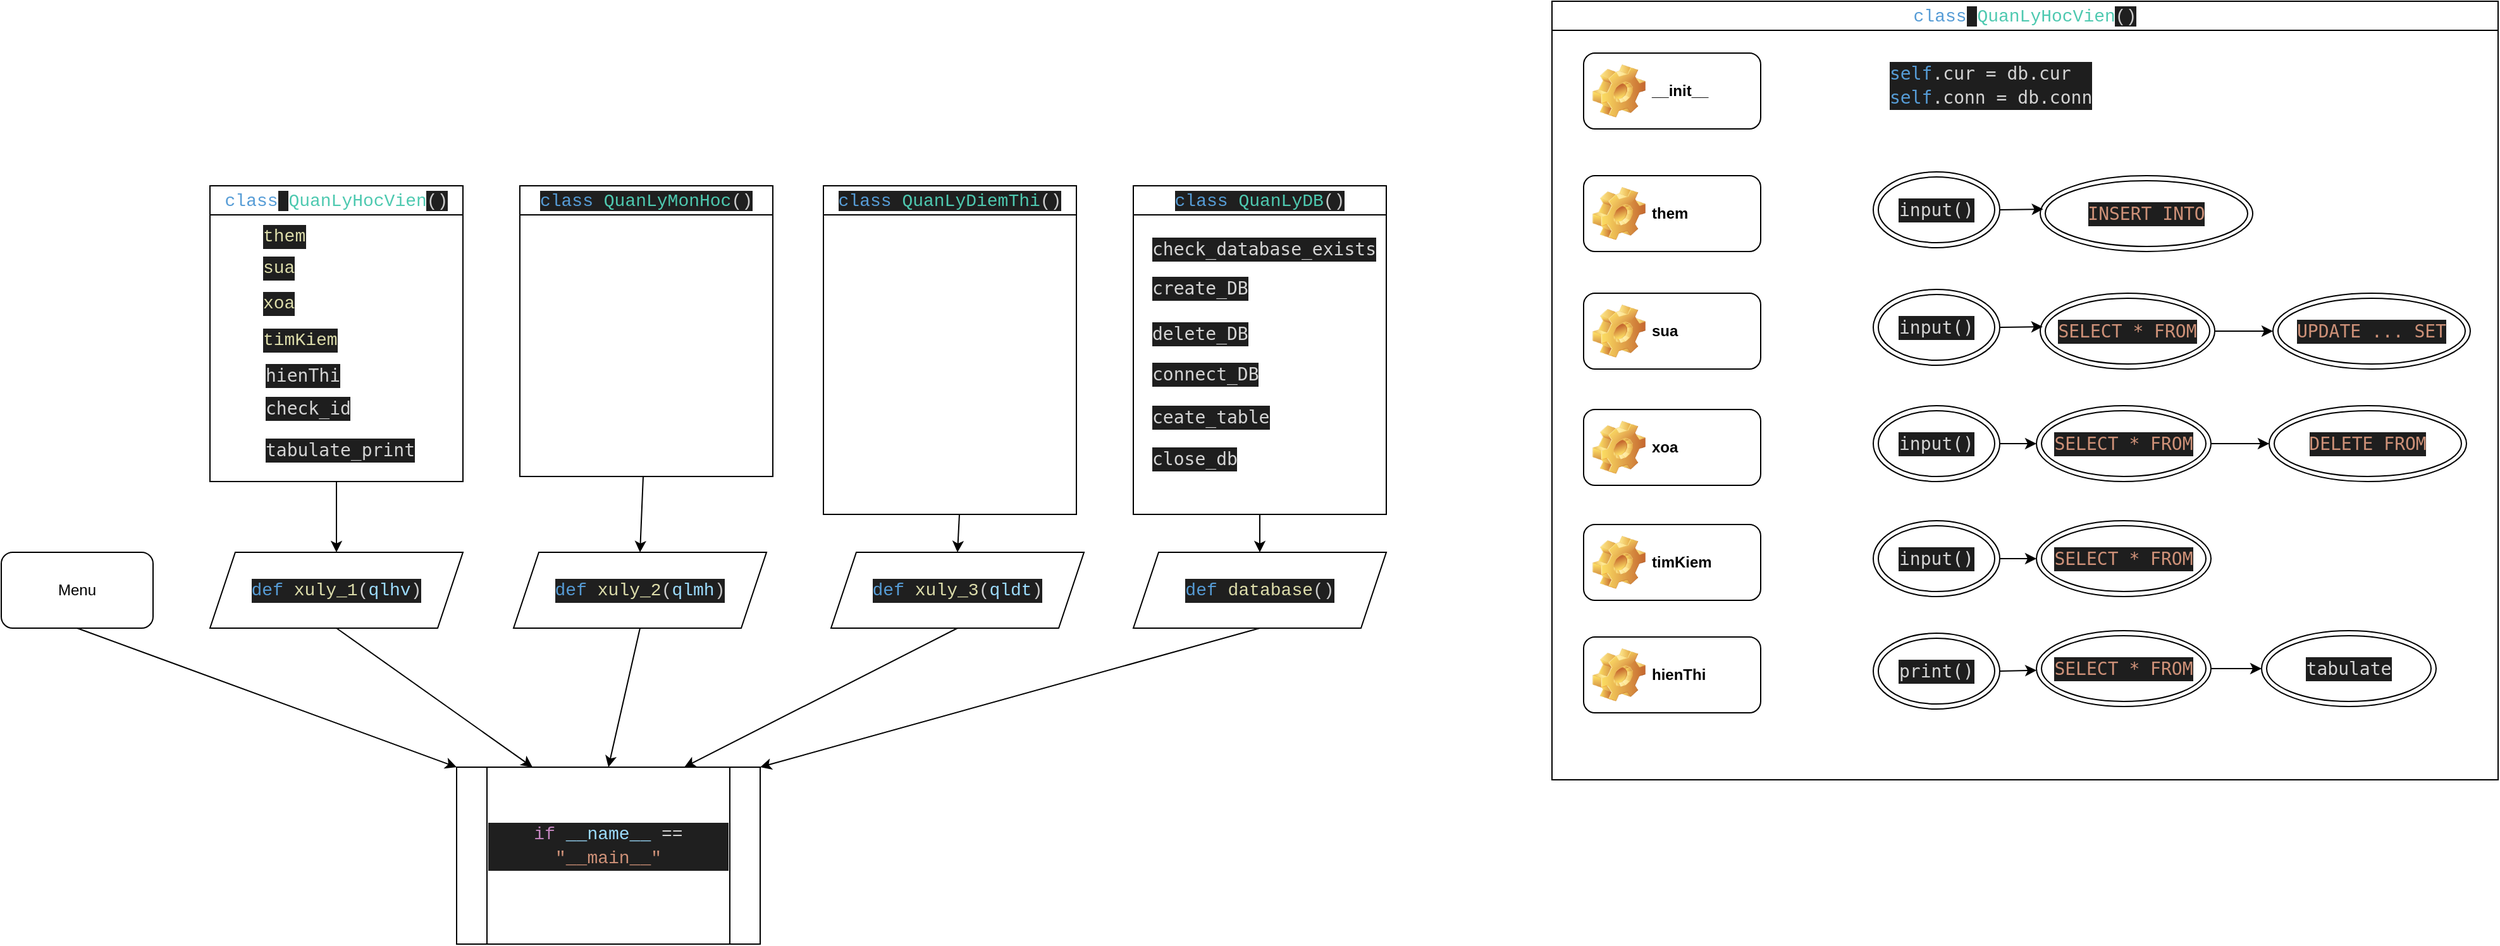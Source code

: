 <mxfile>
    <diagram id="m5wGgOUBhGmrIuKZJx07" name="Page-1">
        <mxGraphModel dx="571" dy="654" grid="0" gridSize="10" guides="1" tooltips="1" connect="1" arrows="1" fold="1" page="1" pageScale="1" pageWidth="1100" pageHeight="1700" math="0" shadow="0">
            <root>
                <mxCell id="0"/>
                <mxCell id="1" parent="0"/>
                <mxCell id="46" style="edgeStyle=none;html=1;exitX=0.5;exitY=1;exitDx=0;exitDy=0;entryX=0;entryY=0;entryDx=0;entryDy=0;" parent="1" source="2" target="45" edge="1">
                    <mxGeometry relative="1" as="geometry"/>
                </mxCell>
                <mxCell id="2" value="Menu" style="rounded=1;whiteSpace=wrap;html=1;" parent="1" vertex="1">
                    <mxGeometry y="448" width="120" height="60" as="geometry"/>
                </mxCell>
                <mxCell id="11" value="&lt;span style=&quot;font-family: Consolas, &amp;quot;Courier New&amp;quot;, monospace; font-size: 14px; font-weight: 400; color: rgb(86, 156, 214);&quot;&gt;class&lt;/span&gt;&lt;span style=&quot;color: rgb(204, 204, 204); font-family: Consolas, &amp;quot;Courier New&amp;quot;, monospace; font-size: 14px; font-weight: 400; background-color: rgb(31, 31, 31);&quot;&gt;&amp;nbsp;&lt;/span&gt;&lt;span style=&quot;font-family: Consolas, &amp;quot;Courier New&amp;quot;, monospace; font-size: 14px; font-weight: 400; color: rgb(78, 201, 176);&quot;&gt;QuanLyHocVien&lt;/span&gt;&lt;span style=&quot;color: rgb(204, 204, 204); font-family: Consolas, &amp;quot;Courier New&amp;quot;, monospace; font-size: 14px; font-weight: 400; background-color: rgb(31, 31, 31);&quot;&gt;()&lt;/span&gt;" style="swimlane;whiteSpace=wrap;html=1;" parent="1" vertex="1">
                    <mxGeometry x="165" y="158" width="200" height="233.995" as="geometry"/>
                </mxCell>
                <mxCell id="38" value="&lt;div style=&quot;color: rgb(204, 204, 204); background-color: rgb(31, 31, 31); font-family: Consolas, &amp;quot;Courier New&amp;quot;, monospace; font-weight: normal; font-size: 14px; line-height: 19px;&quot;&gt;&lt;div&gt;&lt;span style=&quot;color: #dcdcaa;&quot;&gt;them&lt;/span&gt;&lt;/div&gt;&lt;/div&gt;" style="text;whiteSpace=wrap;html=1;" parent="11" vertex="1">
                    <mxGeometry x="40" y="24" width="60" height="40" as="geometry"/>
                </mxCell>
                <mxCell id="39" value="&lt;div style=&quot;color: rgb(204, 204, 204); background-color: rgb(31, 31, 31); font-family: Consolas, &amp;quot;Courier New&amp;quot;, monospace; font-weight: normal; font-size: 14px; line-height: 19px;&quot;&gt;&lt;div&gt;&lt;span style=&quot;color: #dcdcaa;&quot;&gt;sua&lt;/span&gt;&lt;/div&gt;&lt;/div&gt;" style="text;whiteSpace=wrap;html=1;" parent="11" vertex="1">
                    <mxGeometry x="40" y="49" width="60" height="40" as="geometry"/>
                </mxCell>
                <mxCell id="40" value="&lt;div style=&quot;color: rgb(204, 204, 204); background-color: rgb(31, 31, 31); font-family: Consolas, &amp;quot;Courier New&amp;quot;, monospace; font-weight: normal; font-size: 14px; line-height: 19px;&quot;&gt;&lt;div&gt;&lt;span style=&quot;color: #dcdcaa;&quot;&gt;xoa&lt;/span&gt;&lt;/div&gt;&lt;/div&gt;" style="text;whiteSpace=wrap;html=1;" parent="11" vertex="1">
                    <mxGeometry x="40" y="77" width="60" height="40" as="geometry"/>
                </mxCell>
                <mxCell id="41" value="&lt;div style=&quot;color: rgb(204, 204, 204); background-color: rgb(31, 31, 31); font-family: Consolas, &amp;quot;Courier New&amp;quot;, monospace; font-weight: normal; font-size: 14px; line-height: 19px;&quot;&gt;&lt;div&gt;&lt;span style=&quot;color: #dcdcaa;&quot;&gt;timKiem&lt;/span&gt;&lt;/div&gt;&lt;/div&gt;" style="text;whiteSpace=wrap;html=1;" parent="11" vertex="1">
                    <mxGeometry x="40" y="106" width="90" height="40" as="geometry"/>
                </mxCell>
                <mxCell id="384" value="&lt;div style=&quot;color: rgb(212, 212, 212); background-color: rgb(30, 30, 30); font-family: &amp;quot;Droid Sans Mono&amp;quot;, &amp;quot;monospace&amp;quot;, monospace; font-weight: normal; font-size: 14px; line-height: 19px;&quot;&gt;&lt;div&gt;&lt;span style=&quot;color: #d4d4d4;&quot;&gt;check_id&lt;/span&gt;&lt;/div&gt;&lt;/div&gt;" style="text;whiteSpace=wrap;html=1;" vertex="1" parent="11">
                    <mxGeometry x="41.504" y="159.997" width="95" height="41" as="geometry"/>
                </mxCell>
                <mxCell id="385" value="&lt;div style=&quot;color: rgb(212, 212, 212); background-color: rgb(30, 30, 30); font-family: &amp;quot;Droid Sans Mono&amp;quot;, &amp;quot;monospace&amp;quot;, monospace; font-weight: normal; font-size: 14px; line-height: 19px;&quot;&gt;&lt;div&gt;&lt;span style=&quot;color: #d4d4d4;&quot;&gt;hienThi&lt;/span&gt;&lt;/div&gt;&lt;/div&gt;" style="text;whiteSpace=wrap;html=1;" vertex="1" parent="11">
                    <mxGeometry x="41.5" y="134.001" width="87" height="41" as="geometry"/>
                </mxCell>
                <mxCell id="386" value="&lt;div style=&quot;color: rgb(212, 212, 212); background-color: rgb(30, 30, 30); font-family: &amp;quot;Droid Sans Mono&amp;quot;, &amp;quot;monospace&amp;quot;, monospace; font-weight: normal; font-size: 14px; line-height: 19px;&quot;&gt;&lt;div&gt;&lt;span style=&quot;color: #d4d4d4;&quot;&gt;tabulate_print&lt;/span&gt;&lt;/div&gt;&lt;/div&gt;" style="text;whiteSpace=wrap;html=1;" vertex="1" parent="11">
                    <mxGeometry x="41.5" y="192.995" width="146" height="41" as="geometry"/>
                </mxCell>
                <mxCell id="12" value="&lt;span style=&quot;font-family: Consolas, &amp;quot;Courier New&amp;quot;, monospace; font-size: 14px; font-weight: 400; background-color: rgb(31, 31, 31); color: rgb(86, 156, 214);&quot;&gt;class&lt;/span&gt;&lt;span style=&quot;color: rgb(204, 204, 204); font-family: Consolas, &amp;quot;Courier New&amp;quot;, monospace; font-size: 14px; font-weight: 400; background-color: rgb(31, 31, 31);&quot;&gt;&amp;nbsp;&lt;/span&gt;&lt;span style=&quot;font-family: Consolas, &amp;quot;Courier New&amp;quot;, monospace; font-size: 14px; font-weight: 400; background-color: rgb(31, 31, 31); color: rgb(78, 201, 176);&quot;&gt;QuanLyMonHoc&lt;/span&gt;&lt;span style=&quot;color: rgb(204, 204, 204); font-family: Consolas, &amp;quot;Courier New&amp;quot;, monospace; font-size: 14px; font-weight: 400; background-color: rgb(31, 31, 31);&quot;&gt;()&lt;/span&gt;" style="swimlane;whiteSpace=wrap;html=1;" parent="1" vertex="1">
                    <mxGeometry x="410" y="158" width="200" height="230" as="geometry"/>
                </mxCell>
                <mxCell id="13" value="&lt;span style=&quot;font-family: Consolas, &amp;quot;Courier New&amp;quot;, monospace; font-size: 14px; font-weight: 400; background-color: rgb(31, 31, 31); color: rgb(86, 156, 214);&quot;&gt;class&lt;/span&gt;&lt;span style=&quot;color: rgb(204, 204, 204); font-family: Consolas, &amp;quot;Courier New&amp;quot;, monospace; font-size: 14px; font-weight: 400; background-color: rgb(31, 31, 31);&quot;&gt;&amp;nbsp;&lt;/span&gt;&lt;span style=&quot;font-family: Consolas, &amp;quot;Courier New&amp;quot;, monospace; font-size: 14px; font-weight: 400; background-color: rgb(31, 31, 31); color: rgb(78, 201, 176);&quot;&gt;QuanLyDiemThi&lt;/span&gt;&lt;span style=&quot;color: rgb(204, 204, 204); font-family: Consolas, &amp;quot;Courier New&amp;quot;, monospace; font-size: 14px; font-weight: 400; background-color: rgb(31, 31, 31);&quot;&gt;()&lt;/span&gt;" style="swimlane;whiteSpace=wrap;html=1;" parent="1" vertex="1">
                    <mxGeometry x="650" y="158" width="200" height="260" as="geometry"/>
                </mxCell>
                <mxCell id="47" style="edgeStyle=none;html=1;exitX=0.5;exitY=1;exitDx=0;exitDy=0;entryX=0.25;entryY=0;entryDx=0;entryDy=0;" parent="1" source="42" target="45" edge="1">
                    <mxGeometry relative="1" as="geometry"/>
                </mxCell>
                <mxCell id="42" value="&lt;div style=&quot;color: rgb(204, 204, 204); background-color: rgb(31, 31, 31); font-family: Consolas, &amp;quot;Courier New&amp;quot;, monospace; font-size: 14px; line-height: 19px;&quot;&gt;&lt;span style=&quot;color: #569cd6;&quot;&gt;def&lt;/span&gt; &lt;span style=&quot;color: #dcdcaa;&quot;&gt;xuly_1&lt;/span&gt;(&lt;span style=&quot;color: #9cdcfe;&quot;&gt;qlhv&lt;/span&gt;)&lt;/div&gt;" style="shape=parallelogram;perimeter=parallelogramPerimeter;whiteSpace=wrap;html=1;fixedSize=1;" parent="1" vertex="1">
                    <mxGeometry x="165" y="448" width="200" height="60" as="geometry"/>
                </mxCell>
                <mxCell id="48" style="edgeStyle=none;html=1;exitX=0.5;exitY=1;exitDx=0;exitDy=0;entryX=0.5;entryY=0;entryDx=0;entryDy=0;" parent="1" source="43" target="45" edge="1">
                    <mxGeometry relative="1" as="geometry"/>
                </mxCell>
                <mxCell id="43" value="&lt;div style=&quot;color: rgb(204, 204, 204); background-color: rgb(31, 31, 31); font-family: Consolas, &amp;quot;Courier New&amp;quot;, monospace; font-size: 14px; line-height: 19px;&quot;&gt;&lt;div style=&quot;line-height: 19px;&quot;&gt;&lt;span style=&quot;color: #569cd6;&quot;&gt;def&lt;/span&gt; &lt;span style=&quot;color: #dcdcaa;&quot;&gt;xuly_2&lt;/span&gt;(&lt;span style=&quot;color: #9cdcfe;&quot;&gt;qlmh&lt;/span&gt;)&lt;/div&gt;&lt;/div&gt;" style="shape=parallelogram;perimeter=parallelogramPerimeter;whiteSpace=wrap;html=1;fixedSize=1;" parent="1" vertex="1">
                    <mxGeometry x="405" y="448" width="200" height="60" as="geometry"/>
                </mxCell>
                <mxCell id="49" style="edgeStyle=none;html=1;exitX=0.5;exitY=1;exitDx=0;exitDy=0;entryX=0.75;entryY=0;entryDx=0;entryDy=0;" parent="1" source="44" target="45" edge="1">
                    <mxGeometry relative="1" as="geometry"/>
                </mxCell>
                <mxCell id="44" value="&lt;div style=&quot;color: rgb(204, 204, 204); background-color: rgb(31, 31, 31); font-family: Consolas, &amp;quot;Courier New&amp;quot;, monospace; font-size: 14px; line-height: 19px;&quot;&gt;&lt;div style=&quot;line-height: 19px;&quot;&gt;&lt;span style=&quot;color: #569cd6;&quot;&gt;def&lt;/span&gt; &lt;span style=&quot;color: #dcdcaa;&quot;&gt;xuly_3&lt;/span&gt;(&lt;span style=&quot;color: #9cdcfe;&quot;&gt;qldt&lt;/span&gt;)&lt;/div&gt;&lt;/div&gt;" style="shape=parallelogram;perimeter=parallelogramPerimeter;whiteSpace=wrap;html=1;fixedSize=1;" parent="1" vertex="1">
                    <mxGeometry x="656" y="448" width="200" height="60" as="geometry"/>
                </mxCell>
                <mxCell id="45" value="&#10;&lt;div style=&quot;color: rgb(204, 204, 204); background-color: rgb(31, 31, 31); font-family: Consolas, &amp;quot;Courier New&amp;quot;, monospace; font-weight: normal; font-size: 14px; line-height: 19px;&quot;&gt;&lt;div&gt;&lt;span style=&quot;color: #c586c0;&quot;&gt;if&lt;/span&gt;&lt;span style=&quot;color: #cccccc;&quot;&gt; &lt;/span&gt;&lt;span style=&quot;color: #9cdcfe;&quot;&gt;__name__&lt;/span&gt;&lt;span style=&quot;color: #cccccc;&quot;&gt; &lt;/span&gt;&lt;span style=&quot;color: #d4d4d4;&quot;&gt;==&lt;/span&gt;&lt;span style=&quot;color: #cccccc;&quot;&gt; &lt;/span&gt;&lt;span style=&quot;color: #ce9178;&quot;&gt;&quot;__main__&quot;&lt;/span&gt;&lt;/div&gt;&lt;/div&gt;&#10;&#10;" style="shape=process;whiteSpace=wrap;html=1;backgroundOutline=1;" parent="1" vertex="1">
                    <mxGeometry x="360" y="618" width="240" height="140" as="geometry"/>
                </mxCell>
                <mxCell id="50" style="edgeStyle=none;html=1;exitX=0.5;exitY=1;exitDx=0;exitDy=0;entryX=0.5;entryY=0;entryDx=0;entryDy=0;" parent="1" source="11" target="42" edge="1">
                    <mxGeometry relative="1" as="geometry"/>
                </mxCell>
                <mxCell id="51" style="edgeStyle=none;html=1;exitX=0.75;exitY=1;exitDx=0;exitDy=0;entryX=0.5;entryY=0;entryDx=0;entryDy=0;" parent="1" target="43" edge="1">
                    <mxGeometry relative="1" as="geometry">
                        <mxPoint x="507.5" y="388" as="sourcePoint"/>
                    </mxGeometry>
                </mxCell>
                <mxCell id="52" style="edgeStyle=none;html=1;exitX=0.75;exitY=1;exitDx=0;exitDy=0;entryX=0.5;entryY=0;entryDx=0;entryDy=0;" parent="1" target="44" edge="1">
                    <mxGeometry relative="1" as="geometry">
                        <mxPoint x="757.5" y="418" as="sourcePoint"/>
                    </mxGeometry>
                </mxCell>
                <mxCell id="322" style="edgeStyle=none;html=1;exitX=0.5;exitY=1;exitDx=0;exitDy=0;" parent="1" source="313" target="321" edge="1">
                    <mxGeometry relative="1" as="geometry"/>
                </mxCell>
                <mxCell id="313" value="&lt;span style=&quot;font-family: Consolas, &amp;quot;Courier New&amp;quot;, monospace; font-size: 14px; font-weight: 400; background-color: rgb(31, 31, 31); color: rgb(86, 156, 214);&quot;&gt;class&lt;/span&gt;&lt;span style=&quot;color: rgb(204, 204, 204); font-family: Consolas, &amp;quot;Courier New&amp;quot;, monospace; font-size: 14px; font-weight: 400; background-color: rgb(31, 31, 31);&quot;&gt;&amp;nbsp;&lt;/span&gt;&lt;span style=&quot;font-family: Consolas, &amp;quot;Courier New&amp;quot;, monospace; font-size: 14px; font-weight: 400; background-color: rgb(31, 31, 31); color: rgb(78, 201, 176);&quot;&gt;QuanLyDB&lt;/span&gt;&lt;span style=&quot;color: rgb(204, 204, 204); font-family: Consolas, &amp;quot;Courier New&amp;quot;, monospace; font-size: 14px; font-weight: 400; background-color: rgb(31, 31, 31);&quot;&gt;()&lt;/span&gt;" style="swimlane;whiteSpace=wrap;html=1;" parent="1" vertex="1">
                    <mxGeometry x="895" y="158" width="200" height="260" as="geometry"/>
                </mxCell>
                <mxCell id="314" value="&lt;div style=&quot;color: rgb(204, 204, 204); background-color: rgb(31, 31, 31); font-family: Consolas, &amp;quot;Courier New&amp;quot;, monospace; font-size: 14px; line-height: 19px;&quot;&gt;&lt;div style=&quot;color: rgb(212, 212, 212); background-color: rgb(30, 30, 30); font-family: &amp;quot;Droid Sans Mono&amp;quot;, &amp;quot;monospace&amp;quot;, monospace; line-height: 19px;&quot;&gt;check_database_exists&lt;/div&gt;&lt;/div&gt;" style="text;html=1;align=center;verticalAlign=middle;resizable=0;points=[];autosize=1;strokeColor=none;fillColor=none;" parent="313" vertex="1">
                    <mxGeometry x="5" y="34" width="195" height="31" as="geometry"/>
                </mxCell>
                <mxCell id="315" value="&lt;div style=&quot;color: rgb(204, 204, 204); background-color: rgb(31, 31, 31); font-family: Consolas, &amp;quot;Courier New&amp;quot;, monospace; font-weight: normal; font-size: 14px; line-height: 19px;&quot;&gt;&lt;div style=&quot;color: rgb(212, 212, 212); background-color: rgb(30, 30, 30); font-family: &amp;quot;Droid Sans Mono&amp;quot;, &amp;quot;monospace&amp;quot;, monospace; line-height: 19px;&quot;&gt;create_DB&lt;/div&gt;&lt;/div&gt;" style="text;whiteSpace=wrap;html=1;" parent="313" vertex="1">
                    <mxGeometry x="13" y="65" width="100" height="40" as="geometry"/>
                </mxCell>
                <mxCell id="316" value="&lt;div style=&quot;color: rgb(204, 204, 204); background-color: rgb(31, 31, 31); font-family: Consolas, &amp;quot;Courier New&amp;quot;, monospace; font-weight: normal; font-size: 14px; line-height: 19px;&quot;&gt;&lt;div style=&quot;color: rgb(212, 212, 212); background-color: rgb(30, 30, 30); font-family: &amp;quot;Droid Sans Mono&amp;quot;, &amp;quot;monospace&amp;quot;, monospace; line-height: 19px;&quot;&gt;delete_DB&lt;/div&gt;&lt;/div&gt;" style="text;whiteSpace=wrap;html=1;" parent="313" vertex="1">
                    <mxGeometry x="13" y="101" width="60" height="40" as="geometry"/>
                </mxCell>
                <mxCell id="317" value="&lt;div style=&quot;background-color: rgb(31, 31, 31); font-family: Consolas, &amp;quot;Courier New&amp;quot;, monospace; font-weight: normal; font-size: 14px; line-height: 19px;&quot;&gt;&lt;div style=&quot;color: rgb(212, 212, 212); background-color: rgb(30, 30, 30); font-family: &amp;quot;Droid Sans Mono&amp;quot;, &amp;quot;monospace&amp;quot;, monospace; line-height: 19px;&quot;&gt;connect_DB&lt;/div&gt;&lt;/div&gt;" style="text;whiteSpace=wrap;html=1;" parent="313" vertex="1">
                    <mxGeometry x="13" y="133" width="60" height="40" as="geometry"/>
                </mxCell>
                <mxCell id="318" value="&lt;div style=&quot;color: rgb(204, 204, 204); background-color: rgb(31, 31, 31); font-family: Consolas, &amp;quot;Courier New&amp;quot;, monospace; font-weight: normal; font-size: 14px; line-height: 19px;&quot;&gt;&lt;div style=&quot;color: rgb(212, 212, 212); background-color: rgb(30, 30, 30); font-family: &amp;quot;Droid Sans Mono&amp;quot;, &amp;quot;monospace&amp;quot;, monospace; line-height: 19px;&quot;&gt;ceate_table&lt;/div&gt;&lt;/div&gt;" style="text;whiteSpace=wrap;html=1;" parent="313" vertex="1">
                    <mxGeometry x="13" y="167" width="60" height="40" as="geometry"/>
                </mxCell>
                <mxCell id="369" value="&lt;div style=&quot;color: rgb(212, 212, 212); background-color: rgb(30, 30, 30); font-family: &amp;quot;Droid Sans Mono&amp;quot;, &amp;quot;monospace&amp;quot;, monospace; font-weight: normal; font-size: 14px; line-height: 19px;&quot;&gt;&lt;div&gt;&lt;span style=&quot;color: #d4d4d4;&quot;&gt;close_db&lt;/span&gt;&lt;/div&gt;&lt;/div&gt;" style="text;whiteSpace=wrap;html=1;" parent="313" vertex="1">
                    <mxGeometry x="13.004" y="199.999" width="95" height="41" as="geometry"/>
                </mxCell>
                <mxCell id="323" style="edgeStyle=none;html=1;exitX=0.5;exitY=1;exitDx=0;exitDy=0;entryX=1;entryY=0;entryDx=0;entryDy=0;" parent="1" source="321" target="45" edge="1">
                    <mxGeometry relative="1" as="geometry"/>
                </mxCell>
                <mxCell id="321" value="&lt;div style=&quot;background-color: rgb(31, 31, 31); font-family: Consolas, &amp;quot;Courier New&amp;quot;, monospace; font-size: 14px; line-height: 19px;&quot;&gt;&lt;div style=&quot;line-height: 19px;&quot;&gt;&lt;span style=&quot;color: rgb(86, 156, 214);&quot;&gt;def&lt;/span&gt;&lt;font color=&quot;#cccccc&quot;&gt;&amp;nbsp;&lt;/font&gt;&lt;font color=&quot;#dcdcaa&quot;&gt;database&lt;/font&gt;&lt;font color=&quot;#cccccc&quot;&gt;(&lt;/font&gt;&lt;font color=&quot;#cccccc&quot;&gt;)&lt;/font&gt;&lt;/div&gt;&lt;/div&gt;" style="shape=parallelogram;perimeter=parallelogramPerimeter;whiteSpace=wrap;html=1;fixedSize=1;" parent="1" vertex="1">
                    <mxGeometry x="895" y="448" width="200" height="60" as="geometry"/>
                </mxCell>
                <mxCell id="324" value="&lt;span style=&quot;font-family: Consolas, &amp;quot;Courier New&amp;quot;, monospace; font-size: 14px; font-weight: 400; color: rgb(86, 156, 214);&quot;&gt;class&lt;/span&gt;&lt;span style=&quot;color: rgb(204, 204, 204); font-family: Consolas, &amp;quot;Courier New&amp;quot;, monospace; font-size: 14px; font-weight: 400; background-color: rgb(31, 31, 31);&quot;&gt;&amp;nbsp;&lt;/span&gt;&lt;span style=&quot;font-family: Consolas, &amp;quot;Courier New&amp;quot;, monospace; font-size: 14px; font-weight: 400; color: rgb(78, 201, 176);&quot;&gt;QuanLyHocVien&lt;/span&gt;&lt;span style=&quot;color: rgb(204, 204, 204); font-family: Consolas, &amp;quot;Courier New&amp;quot;, monospace; font-size: 14px; font-weight: 400; background-color: rgb(31, 31, 31);&quot;&gt;()&lt;/span&gt;" style="swimlane;whiteSpace=wrap;html=1;" parent="1" vertex="1">
                    <mxGeometry x="1226" y="12" width="748" height="616" as="geometry"/>
                </mxCell>
                <mxCell id="339" value="them" style="label;whiteSpace=wrap;html=1;image=img/clipart/Gear_128x128.png" parent="324" vertex="1">
                    <mxGeometry x="25" y="138" width="140" height="60" as="geometry"/>
                </mxCell>
                <mxCell id="340" value="&lt;div style=&quot;color: rgb(212, 212, 212); background-color: rgb(30, 30, 30); font-family: &amp;quot;Droid Sans Mono&amp;quot;, &amp;quot;monospace&amp;quot;, monospace; font-size: 14px; line-height: 19px;&quot;&gt;input()&lt;/div&gt;" style="ellipse;shape=doubleEllipse;whiteSpace=wrap;html=1;" parent="324" vertex="1">
                    <mxGeometry x="254" y="135" width="100" height="60" as="geometry"/>
                </mxCell>
                <mxCell id="342" value="&lt;div style=&quot;color: rgb(212, 212, 212); background-color: rgb(30, 30, 30); font-family: &amp;quot;Droid Sans Mono&amp;quot;, &amp;quot;monospace&amp;quot;, monospace; font-size: 14px; line-height: 19px;&quot;&gt;&lt;div style=&quot;line-height: 19px;&quot;&gt;&lt;span style=&quot;color: #ce9178;&quot;&gt;INSERT INTO&lt;/span&gt;&lt;/div&gt;&lt;/div&gt;" style="ellipse;shape=doubleEllipse;whiteSpace=wrap;html=1;" parent="324" vertex="1">
                    <mxGeometry x="386" y="138" width="168" height="60" as="geometry"/>
                </mxCell>
                <mxCell id="343" style="edgeStyle=none;html=1;exitX=1;exitY=0.5;exitDx=0;exitDy=0;entryX=0.014;entryY=0.442;entryDx=0;entryDy=0;entryPerimeter=0;" parent="324" source="340" target="342" edge="1">
                    <mxGeometry relative="1" as="geometry">
                        <mxPoint x="381" y="165" as="targetPoint"/>
                    </mxGeometry>
                </mxCell>
                <mxCell id="347" value="sua" style="label;whiteSpace=wrap;html=1;image=img/clipart/Gear_128x128.png" parent="324" vertex="1">
                    <mxGeometry x="25" y="231" width="140" height="60" as="geometry"/>
                </mxCell>
                <mxCell id="348" value="&lt;div style=&quot;color: rgb(212, 212, 212); background-color: rgb(30, 30, 30); font-family: &amp;quot;Droid Sans Mono&amp;quot;, &amp;quot;monospace&amp;quot;, monospace; font-size: 14px; line-height: 19px;&quot;&gt;input()&lt;/div&gt;" style="ellipse;shape=doubleEllipse;whiteSpace=wrap;html=1;" parent="324" vertex="1">
                    <mxGeometry x="254" y="228" width="100" height="60" as="geometry"/>
                </mxCell>
                <mxCell id="371" style="edgeStyle=none;html=1;exitX=1;exitY=0.5;exitDx=0;exitDy=0;entryX=0;entryY=0.5;entryDx=0;entryDy=0;" edge="1" parent="324" source="349" target="370">
                    <mxGeometry relative="1" as="geometry"/>
                </mxCell>
                <mxCell id="349" value="&lt;div style=&quot;color: rgb(212, 212, 212); background-color: rgb(30, 30, 30); font-family: &amp;quot;Droid Sans Mono&amp;quot;, &amp;quot;monospace&amp;quot;, monospace; font-size: 14px; line-height: 19px;&quot;&gt;&lt;span style=&quot;color: #ce9178;&quot;&gt;SELECT * FROM&lt;/span&gt;&lt;/div&gt;" style="ellipse;shape=doubleEllipse;whiteSpace=wrap;html=1;" parent="324" vertex="1">
                    <mxGeometry x="386" y="231" width="138" height="60" as="geometry"/>
                </mxCell>
                <mxCell id="350" style="edgeStyle=none;html=1;exitX=1;exitY=0.5;exitDx=0;exitDy=0;entryX=0.014;entryY=0.442;entryDx=0;entryDy=0;entryPerimeter=0;" parent="324" source="348" target="349" edge="1">
                    <mxGeometry relative="1" as="geometry">
                        <mxPoint x="381" y="258" as="targetPoint"/>
                    </mxGeometry>
                </mxCell>
                <mxCell id="353" value="xoa" style="label;whiteSpace=wrap;html=1;image=img/clipart/Gear_128x128.png" parent="324" vertex="1">
                    <mxGeometry x="25" y="323" width="140" height="60" as="geometry"/>
                </mxCell>
                <mxCell id="378" style="edgeStyle=none;html=1;exitX=1;exitY=0.5;exitDx=0;exitDy=0;" edge="1" parent="324" source="354" target="373">
                    <mxGeometry relative="1" as="geometry"/>
                </mxCell>
                <mxCell id="354" value="&lt;div style=&quot;color: rgb(212, 212, 212); background-color: rgb(30, 30, 30); font-family: &amp;quot;Droid Sans Mono&amp;quot;, &amp;quot;monospace&amp;quot;, monospace; font-size: 14px; line-height: 19px;&quot;&gt;input()&lt;/div&gt;" style="ellipse;shape=doubleEllipse;whiteSpace=wrap;html=1;" parent="324" vertex="1">
                    <mxGeometry x="254" y="320" width="100" height="60" as="geometry"/>
                </mxCell>
                <mxCell id="359" value="timKiem" style="label;whiteSpace=wrap;html=1;image=img/clipart/Gear_128x128.png" parent="324" vertex="1">
                    <mxGeometry x="25" y="414" width="140" height="60" as="geometry"/>
                </mxCell>
                <mxCell id="379" style="edgeStyle=none;html=1;exitX=1;exitY=0.5;exitDx=0;exitDy=0;" edge="1" parent="324" source="360" target="376">
                    <mxGeometry relative="1" as="geometry"/>
                </mxCell>
                <mxCell id="360" value="&lt;div style=&quot;color: rgb(212, 212, 212); background-color: rgb(30, 30, 30); font-family: &amp;quot;Droid Sans Mono&amp;quot;, &amp;quot;monospace&amp;quot;, monospace; font-size: 14px; line-height: 19px;&quot;&gt;input()&lt;/div&gt;" style="ellipse;shape=doubleEllipse;whiteSpace=wrap;html=1;" parent="324" vertex="1">
                    <mxGeometry x="254" y="411" width="100" height="60" as="geometry"/>
                </mxCell>
                <mxCell id="363" value="hienThi" style="label;whiteSpace=wrap;html=1;image=img/clipart/Gear_128x128.png" parent="324" vertex="1">
                    <mxGeometry x="25" y="503" width="140" height="60" as="geometry"/>
                </mxCell>
                <mxCell id="381" style="edgeStyle=none;html=1;exitX=1;exitY=0.5;exitDx=0;exitDy=0;" edge="1" parent="324" source="364" target="380">
                    <mxGeometry relative="1" as="geometry"/>
                </mxCell>
                <mxCell id="364" value="&lt;div style=&quot;color: rgb(212, 212, 212); background-color: rgb(30, 30, 30); font-family: &amp;quot;Droid Sans Mono&amp;quot;, &amp;quot;monospace&amp;quot;, monospace; font-size: 14px; line-height: 19px;&quot;&gt;print()&lt;/div&gt;" style="ellipse;shape=doubleEllipse;whiteSpace=wrap;html=1;" parent="324" vertex="1">
                    <mxGeometry x="254" y="500" width="100" height="60" as="geometry"/>
                </mxCell>
                <mxCell id="365" value="__init__" style="label;whiteSpace=wrap;html=1;image=img/clipart/Gear_128x128.png" parent="324" vertex="1">
                    <mxGeometry x="25" y="41" width="140" height="60" as="geometry"/>
                </mxCell>
                <mxCell id="366" value="&lt;div style=&quot;color: rgb(212, 212, 212); background-color: rgb(30, 30, 30); font-family: &amp;quot;Droid Sans Mono&amp;quot;, &amp;quot;monospace&amp;quot;, monospace; font-weight: normal; font-size: 14px; line-height: 19px;&quot;&gt;&lt;div style=&quot;line-height: 19px;&quot;&gt;&lt;div&gt;&lt;span style=&quot;color: #569cd6;&quot;&gt;self&lt;/span&gt;.cur = db.cur&lt;/div&gt;&lt;div&gt;        &lt;span style=&quot;color: #569cd6;&quot;&gt;self&lt;/span&gt;.conn = db.conn&lt;/div&gt;&lt;/div&gt;&lt;/div&gt;" style="text;whiteSpace=wrap;html=1;" parent="324" vertex="1">
                    <mxGeometry x="265" y="41" width="177" height="42.75" as="geometry"/>
                </mxCell>
                <mxCell id="370" value="&lt;div style=&quot;color: rgb(212, 212, 212); background-color: rgb(30, 30, 30); font-family: &amp;quot;Droid Sans Mono&amp;quot;, &amp;quot;monospace&amp;quot;, monospace; font-size: 14px; line-height: 19px;&quot;&gt;&lt;div style=&quot;line-height: 19px;&quot;&gt;&lt;span style=&quot;color: #ce9178;&quot;&gt;UPDATE ... SET&lt;/span&gt;&lt;/div&gt;&lt;/div&gt;" style="ellipse;shape=doubleEllipse;whiteSpace=wrap;html=1;" vertex="1" parent="324">
                    <mxGeometry x="570" y="231" width="156" height="60" as="geometry"/>
                </mxCell>
                <mxCell id="373" value="&lt;div style=&quot;color: rgb(212, 212, 212); background-color: rgb(30, 30, 30); font-family: &amp;quot;Droid Sans Mono&amp;quot;, &amp;quot;monospace&amp;quot;, monospace; font-size: 14px; line-height: 19px;&quot;&gt;&lt;span style=&quot;color: #ce9178;&quot;&gt;SELECT * FROM&lt;/span&gt;&lt;/div&gt;" style="ellipse;shape=doubleEllipse;whiteSpace=wrap;html=1;" vertex="1" parent="324">
                    <mxGeometry x="383" y="320" width="138" height="60" as="geometry"/>
                </mxCell>
                <mxCell id="374" value="&lt;div style=&quot;color: rgb(212, 212, 212); background-color: rgb(30, 30, 30); font-family: &amp;quot;Droid Sans Mono&amp;quot;, &amp;quot;monospace&amp;quot;, monospace; font-size: 14px; line-height: 19px;&quot;&gt;&lt;div style=&quot;line-height: 19px;&quot;&gt;&lt;div style=&quot;line-height: 19px;&quot;&gt;&lt;span style=&quot;color: #ce9178;&quot;&gt;DELETE FROM &lt;/span&gt;&lt;/div&gt;&lt;/div&gt;&lt;/div&gt;" style="ellipse;shape=doubleEllipse;whiteSpace=wrap;html=1;" vertex="1" parent="324">
                    <mxGeometry x="567" y="320" width="156" height="60" as="geometry"/>
                </mxCell>
                <mxCell id="372" style="edgeStyle=none;html=1;exitX=1;exitY=0.5;exitDx=0;exitDy=0;entryX=0;entryY=0.5;entryDx=0;entryDy=0;" edge="1" parent="324" source="373" target="374">
                    <mxGeometry relative="1" as="geometry"/>
                </mxCell>
                <mxCell id="376" value="&lt;div style=&quot;color: rgb(212, 212, 212); background-color: rgb(30, 30, 30); font-family: &amp;quot;Droid Sans Mono&amp;quot;, &amp;quot;monospace&amp;quot;, monospace; font-size: 14px; line-height: 19px;&quot;&gt;&lt;span style=&quot;color: #ce9178;&quot;&gt;SELECT * FROM&lt;/span&gt;&lt;/div&gt;" style="ellipse;shape=doubleEllipse;whiteSpace=wrap;html=1;" vertex="1" parent="324">
                    <mxGeometry x="383" y="411" width="138" height="60" as="geometry"/>
                </mxCell>
                <mxCell id="383" style="edgeStyle=none;html=1;exitX=1;exitY=0.5;exitDx=0;exitDy=0;" edge="1" parent="324" source="380" target="382">
                    <mxGeometry relative="1" as="geometry"/>
                </mxCell>
                <mxCell id="380" value="&lt;div style=&quot;color: rgb(212, 212, 212); background-color: rgb(30, 30, 30); font-family: &amp;quot;Droid Sans Mono&amp;quot;, &amp;quot;monospace&amp;quot;, monospace; font-size: 14px; line-height: 19px;&quot;&gt;&lt;span style=&quot;color: #ce9178;&quot;&gt;SELECT * FROM&lt;/span&gt;&lt;/div&gt;" style="ellipse;shape=doubleEllipse;whiteSpace=wrap;html=1;" vertex="1" parent="324">
                    <mxGeometry x="383" y="498" width="138" height="60" as="geometry"/>
                </mxCell>
                <mxCell id="382" value="&lt;div style=&quot;color: rgb(212, 212, 212); background-color: rgb(30, 30, 30); font-family: &amp;quot;Droid Sans Mono&amp;quot;, &amp;quot;monospace&amp;quot;, monospace; font-size: 14px; line-height: 19px;&quot;&gt;&lt;div style=&quot;line-height: 19px;&quot;&gt;tabulate&lt;/div&gt;&lt;/div&gt;" style="ellipse;shape=doubleEllipse;whiteSpace=wrap;html=1;" vertex="1" parent="324">
                    <mxGeometry x="561" y="498" width="138" height="60" as="geometry"/>
                </mxCell>
            </root>
        </mxGraphModel>
    </diagram>
</mxfile>